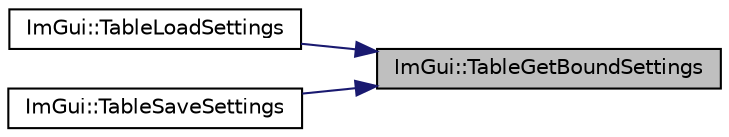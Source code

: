 digraph "ImGui::TableGetBoundSettings"
{
 // LATEX_PDF_SIZE
  edge [fontname="Helvetica",fontsize="10",labelfontname="Helvetica",labelfontsize="10"];
  node [fontname="Helvetica",fontsize="10",shape=record];
  rankdir="RL";
  Node1 [label="ImGui::TableGetBoundSettings",height=0.2,width=0.4,color="black", fillcolor="grey75", style="filled", fontcolor="black",tooltip=" "];
  Node1 -> Node2 [dir="back",color="midnightblue",fontsize="10",style="solid"];
  Node2 [label="ImGui::TableLoadSettings",height=0.2,width=0.4,color="black", fillcolor="white", style="filled",URL="$namespace_im_gui.html#a9dbe18a196cc7e70f84cecfcb3b45c1b",tooltip=" "];
  Node1 -> Node3 [dir="back",color="midnightblue",fontsize="10",style="solid"];
  Node3 [label="ImGui::TableSaveSettings",height=0.2,width=0.4,color="black", fillcolor="white", style="filled",URL="$namespace_im_gui.html#aadf0917c8bc98aaab0bf3c7667b19afe",tooltip=" "];
}
